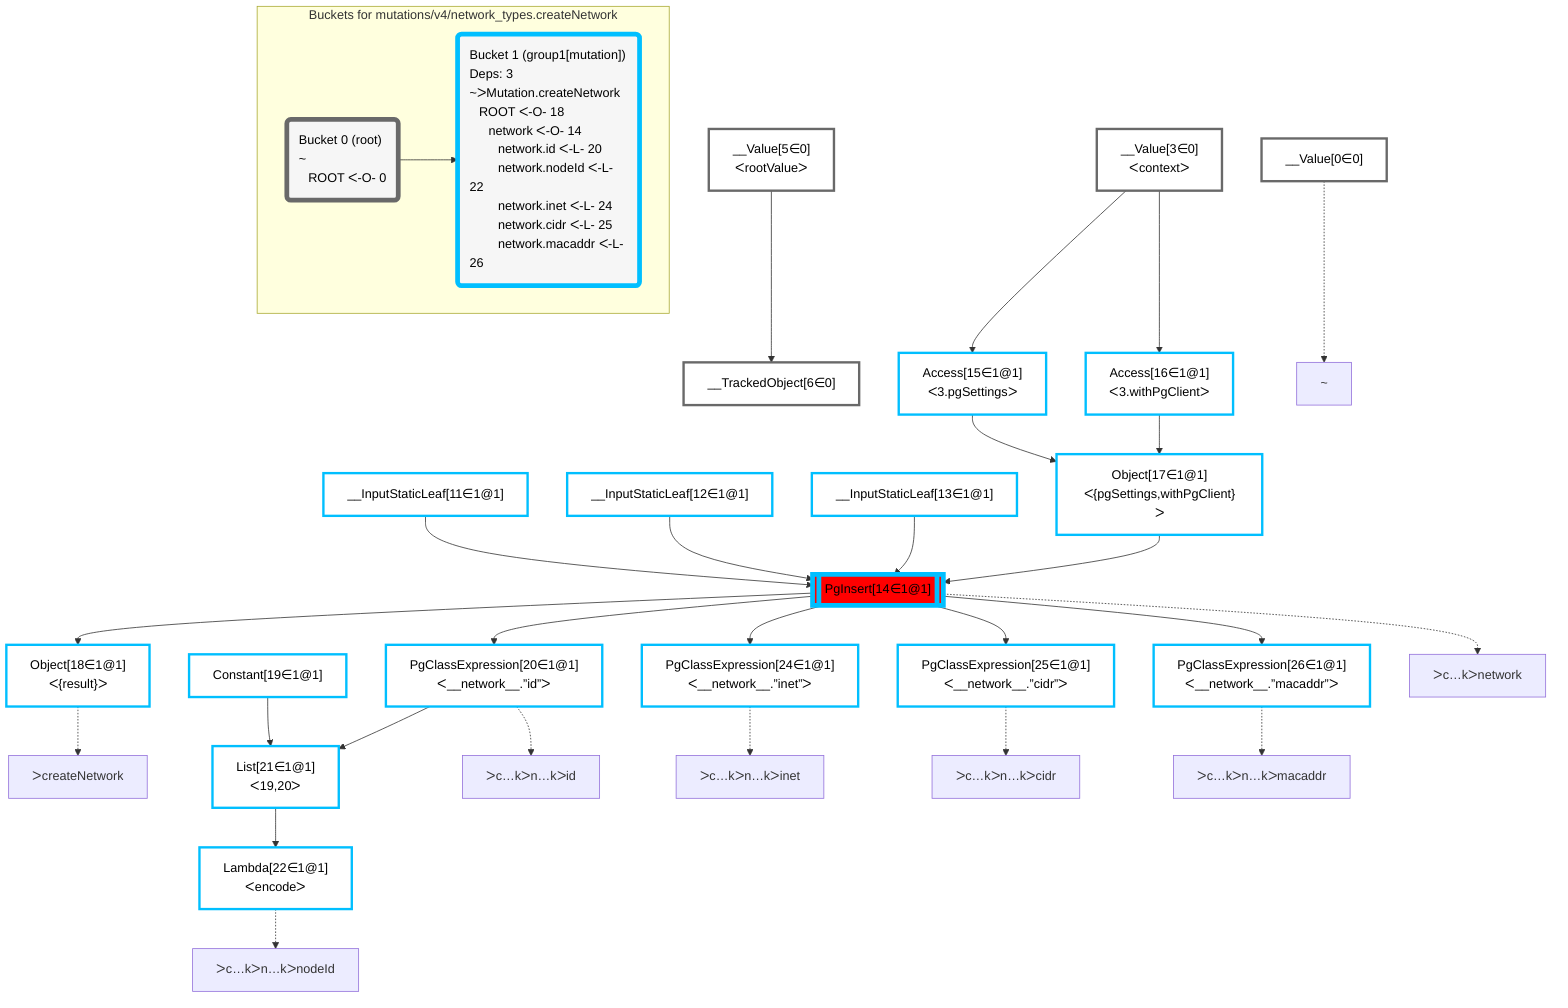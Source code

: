 graph TD
    classDef path fill:#eee,stroke:#000,color:#000
    classDef plan fill:#fff,stroke-width:3px,color:#000
    classDef itemplan fill:#fff,stroke-width:6px,color:#000
    classDef sideeffectplan fill:#f00,stroke-width:6px,color:#000
    classDef bucket fill:#f6f6f6,color:#000,stroke-width:6px,text-align:left


    %% define plans
    __Value0["__Value[0∈0]"]:::plan
    __Value3["__Value[3∈0]<br />ᐸcontextᐳ"]:::plan
    __Value5["__Value[5∈0]<br />ᐸrootValueᐳ"]:::plan
    __TrackedObject6["__TrackedObject[6∈0]"]:::plan
    __InputStaticLeaf11["__InputStaticLeaf[11∈1@1]"]:::plan
    __InputStaticLeaf12["__InputStaticLeaf[12∈1@1]"]:::plan
    __InputStaticLeaf13["__InputStaticLeaf[13∈1@1]"]:::plan
    Access15["Access[15∈1@1]<br />ᐸ3.pgSettingsᐳ"]:::plan
    Access16["Access[16∈1@1]<br />ᐸ3.withPgClientᐳ"]:::plan
    Object17["Object[17∈1@1]<br />ᐸ{pgSettings,withPgClient}ᐳ"]:::plan
    PgInsert14[["PgInsert[14∈1@1]"]]:::sideeffectplan
    Object18["Object[18∈1@1]<br />ᐸ{result}ᐳ"]:::plan
    Constant19["Constant[19∈1@1]"]:::plan
    PgClassExpression20["PgClassExpression[20∈1@1]<br />ᐸ__network__.”id”ᐳ"]:::plan
    List21["List[21∈1@1]<br />ᐸ19,20ᐳ"]:::plan
    Lambda22["Lambda[22∈1@1]<br />ᐸencodeᐳ"]:::plan
    PgClassExpression24["PgClassExpression[24∈1@1]<br />ᐸ__network__.”inet”ᐳ"]:::plan
    PgClassExpression25["PgClassExpression[25∈1@1]<br />ᐸ__network__.”cidr”ᐳ"]:::plan
    PgClassExpression26["PgClassExpression[26∈1@1]<br />ᐸ__network__.”macaddr”ᐳ"]:::plan

    %% plan dependencies
    __Value5 --> __TrackedObject6
    __Value3 --> Access15
    __Value3 --> Access16
    Access15 & Access16 --> Object17
    Object17 & __InputStaticLeaf11 & __InputStaticLeaf12 & __InputStaticLeaf13 --> PgInsert14
    PgInsert14 --> Object18
    PgInsert14 --> PgClassExpression20
    Constant19 & PgClassExpression20 --> List21
    List21 --> Lambda22
    PgInsert14 --> PgClassExpression24
    PgInsert14 --> PgClassExpression25
    PgInsert14 --> PgClassExpression26

    %% plan-to-path relationships
    P0["~"]
    __Value0 -.-> P0
    P14["ᐳc…kᐳnetwork"]
    PgInsert14 -.-> P14
    P18["ᐳcreateNetwork"]
    Object18 -.-> P18
    P20["ᐳc…kᐳn…kᐳid"]
    PgClassExpression20 -.-> P20
    P22["ᐳc…kᐳn…kᐳnodeId"]
    Lambda22 -.-> P22
    P24["ᐳc…kᐳn…kᐳinet"]
    PgClassExpression24 -.-> P24
    P25["ᐳc…kᐳn…kᐳcidr"]
    PgClassExpression25 -.-> P25
    P26["ᐳc…kᐳn…kᐳmacaddr"]
    PgClassExpression26 -.-> P26

    subgraph "Buckets for mutations/v4/network_types.createNetwork"
    Bucket0("Bucket 0 (root)<br />~<br />⠀ROOT ᐸ-O- 0"):::bucket
    classDef bucket0 stroke:#696969
    class Bucket0,__Value0,__Value3,__Value5,__TrackedObject6 bucket0
    Bucket1("Bucket 1 (group1[mutation])<br />Deps: 3<br />~ᐳMutation.createNetwork<br />⠀ROOT ᐸ-O- 18<br />⠀⠀network ᐸ-O- 14<br />⠀⠀⠀network.id ᐸ-L- 20<br />⠀⠀⠀network.nodeId ᐸ-L- 22<br />⠀⠀⠀network.inet ᐸ-L- 24<br />⠀⠀⠀network.cidr ᐸ-L- 25<br />⠀⠀⠀network.macaddr ᐸ-L- 26"):::bucket
    classDef bucket1 stroke:#00bfff
    class Bucket1,__InputStaticLeaf11,__InputStaticLeaf12,__InputStaticLeaf13,PgInsert14,Access15,Access16,Object17,Object18,Constant19,PgClassExpression20,List21,Lambda22,PgClassExpression24,PgClassExpression25,PgClassExpression26 bucket1
    Bucket0 --> Bucket1
    end